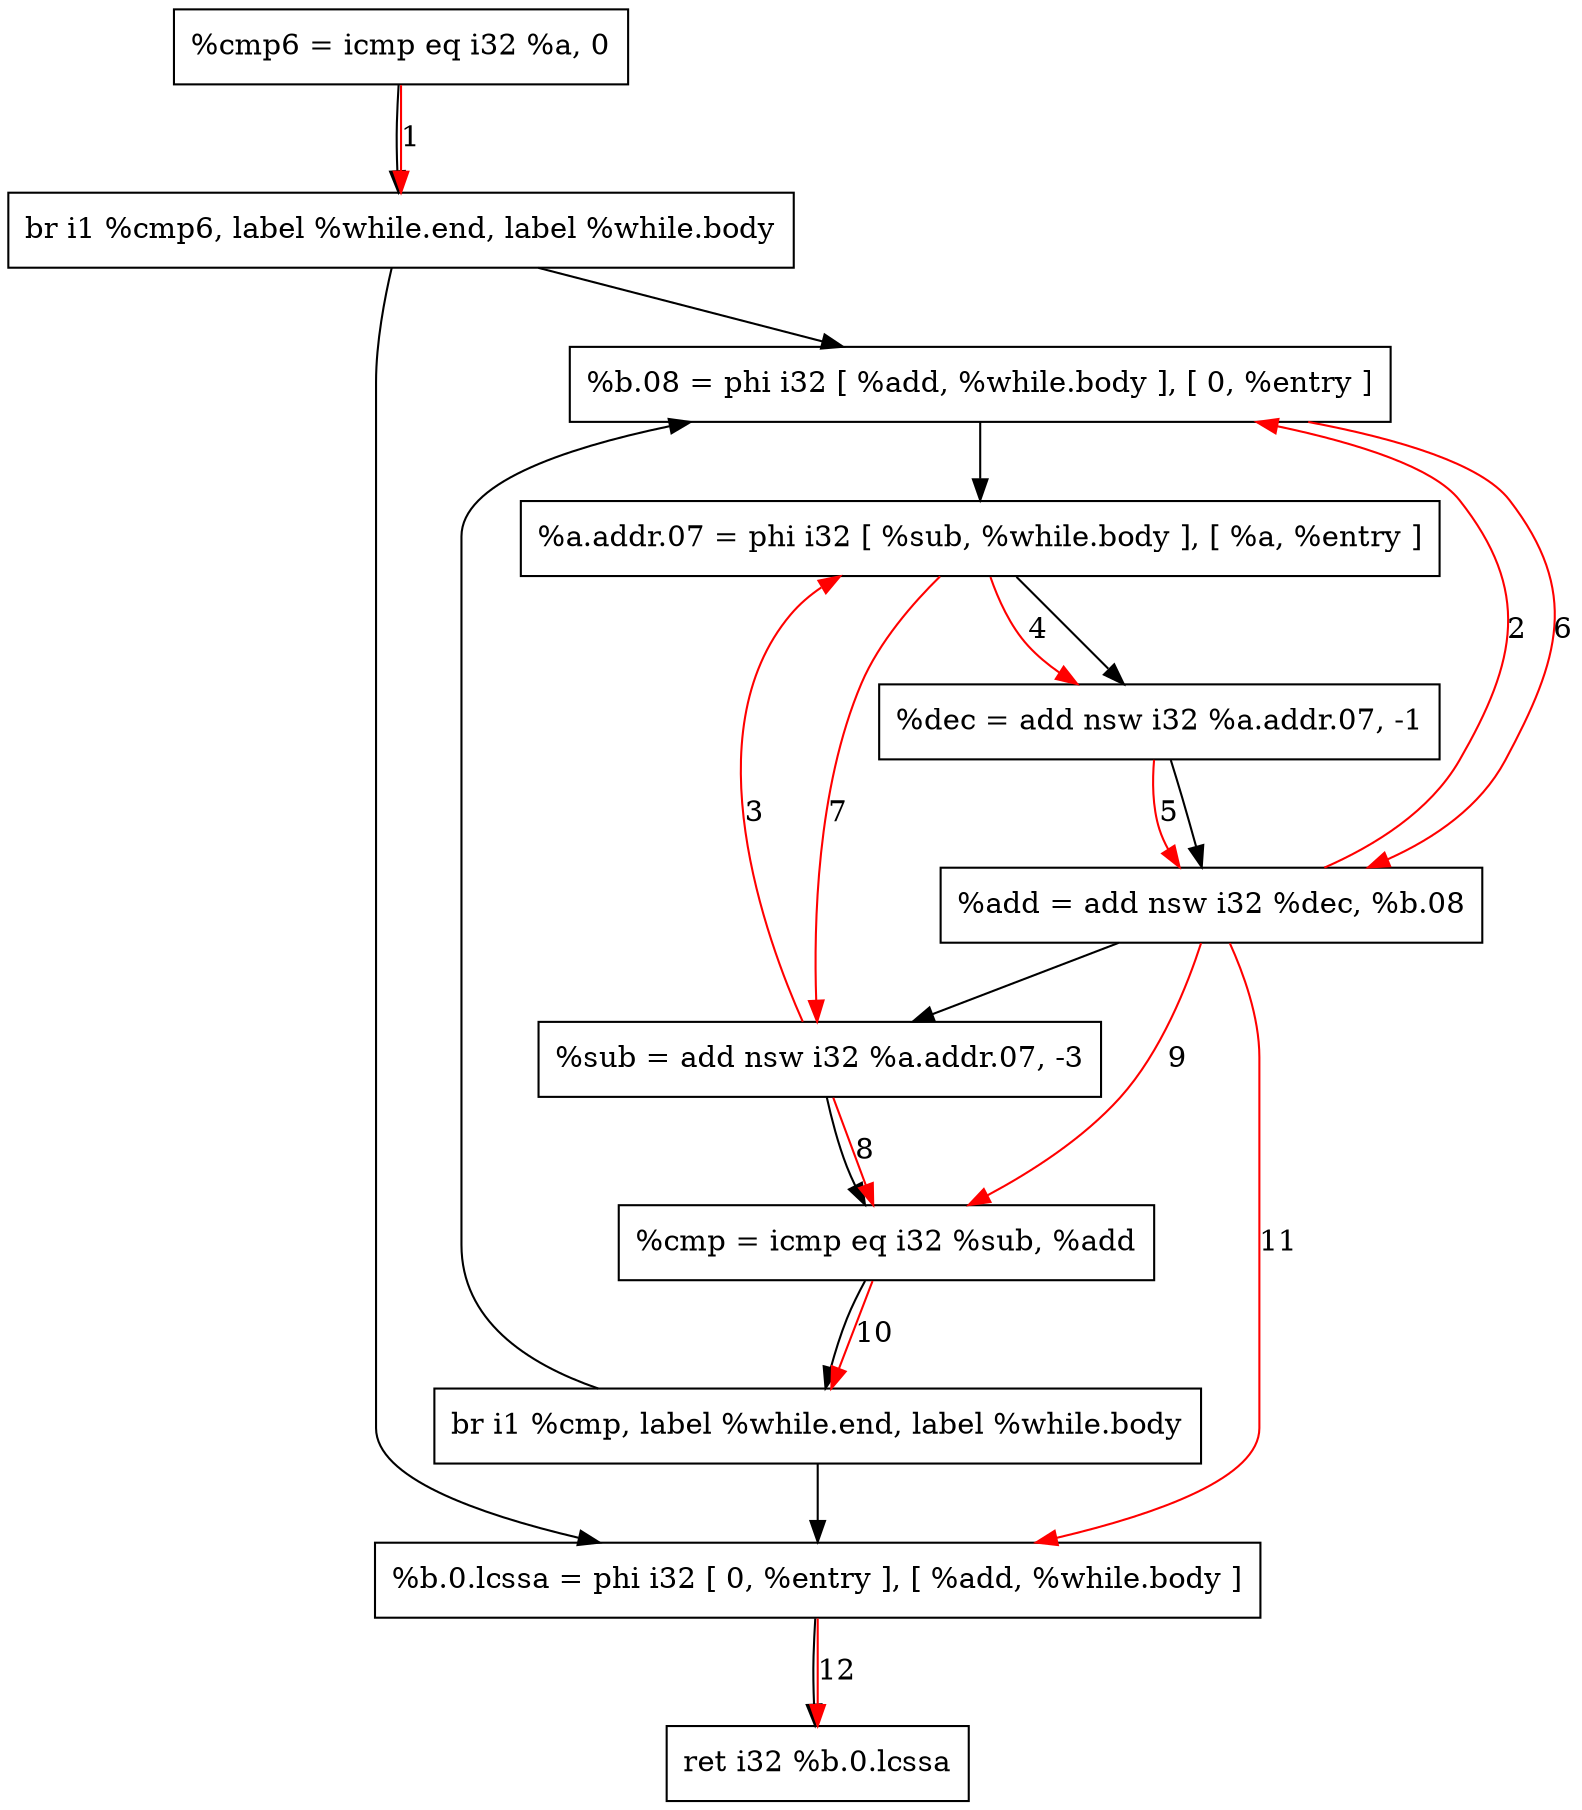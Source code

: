 digraph "CDFG for'func' function" {
	Node0x564e231c3ec0[shape=record, label="  %cmp6 = icmp eq i32 %a, 0"]
	Node0x564e2314ec98[shape=record, label="  br i1 %cmp6, label %while.end, label %while.body"]
	Node0x564e231c40b8[shape=record, label="  %b.08 = phi i32 [ %add, %while.body ], [ 0, %entry ]"]
	Node0x564e231c4228[shape=record, label="  %a.addr.07 = phi i32 [ %sub, %while.body ], [ %a, %entry ]"]
	Node0x564e231c4350[shape=record, label="  %dec = add nsw i32 %a.addr.07, -1"]
	Node0x564e231c43e0[shape=record, label="  %add = add nsw i32 %dec, %b.08"]
	Node0x564e231c4450[shape=record, label="  %sub = add nsw i32 %a.addr.07, -3"]
	Node0x564e231c44c0[shape=record, label="  %cmp = icmp eq i32 %sub, %add"]
	Node0x564e2314edb8[shape=record, label="  br i1 %cmp, label %while.end, label %while.body"]
	Node0x564e231c4528[shape=record, label="  %b.0.lcssa = phi i32 [ 0, %entry ], [ %add, %while.body ]"]
	Node0x564e231c3808[shape=record, label="  ret i32 %b.0.lcssa"]
	Node0x564e231c3ec0 -> Node0x564e2314ec98
	Node0x564e2314ec98 -> Node0x564e231c4528
	Node0x564e2314ec98 -> Node0x564e231c40b8
	Node0x564e231c40b8 -> Node0x564e231c4228
	Node0x564e231c4228 -> Node0x564e231c4350
	Node0x564e231c4350 -> Node0x564e231c43e0
	Node0x564e231c43e0 -> Node0x564e231c4450
	Node0x564e231c4450 -> Node0x564e231c44c0
	Node0x564e231c44c0 -> Node0x564e2314edb8
	Node0x564e2314edb8 -> Node0x564e231c4528
	Node0x564e2314edb8 -> Node0x564e231c40b8
	Node0x564e231c4528 -> Node0x564e231c3808
edge [color=red]
	Node0x564e231c3ec0 -> Node0x564e2314ec98[label="1"]
	Node0x564e231c43e0 -> Node0x564e231c40b8[label="2"]
	Node0x564e231c4450 -> Node0x564e231c4228[label="3"]
	Node0x564e231c4228 -> Node0x564e231c4350[label="4"]
	Node0x564e231c4350 -> Node0x564e231c43e0[label="5"]
	Node0x564e231c40b8 -> Node0x564e231c43e0[label="6"]
	Node0x564e231c4228 -> Node0x564e231c4450[label="7"]
	Node0x564e231c4450 -> Node0x564e231c44c0[label="8"]
	Node0x564e231c43e0 -> Node0x564e231c44c0[label="9"]
	Node0x564e231c44c0 -> Node0x564e2314edb8[label="10"]
	Node0x564e231c43e0 -> Node0x564e231c4528[label="11"]
	Node0x564e231c4528 -> Node0x564e231c3808[label="12"]
}
